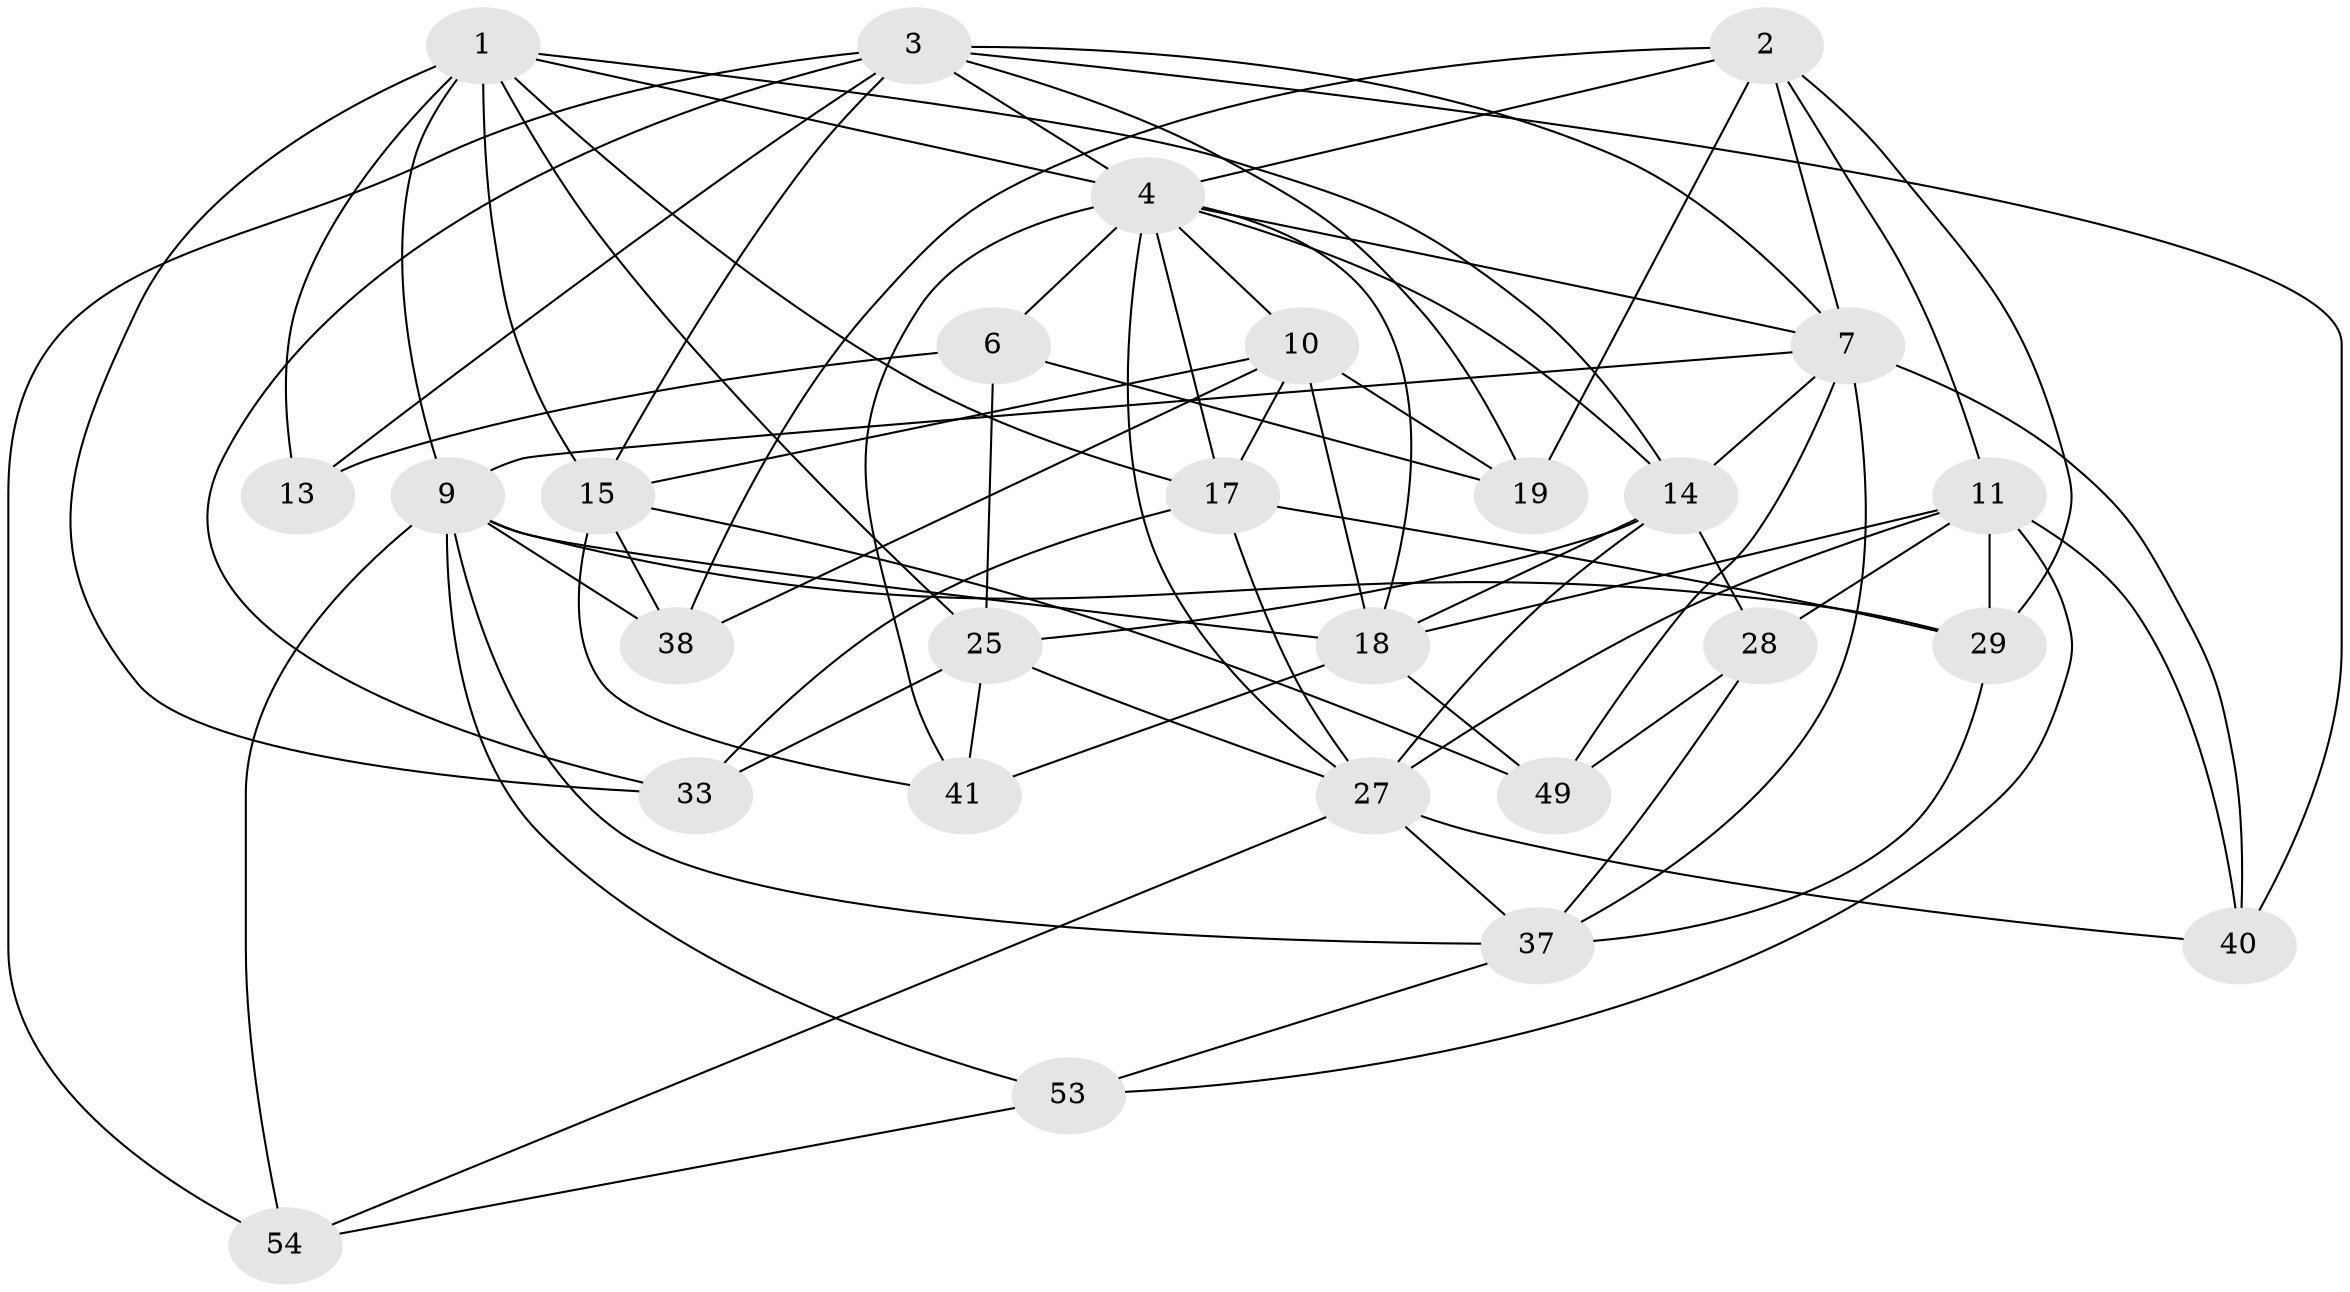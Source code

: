 // original degree distribution, {4: 1.0}
// Generated by graph-tools (version 1.1) at 2025/20/03/04/25 18:20:53]
// undirected, 27 vertices, 78 edges
graph export_dot {
graph [start="1"]
  node [color=gray90,style=filled];
  1 [super="+8"];
  2 [super="+23"];
  3 [super="+36+46"];
  4 [super="+26+16+5"];
  6;
  7 [super="+47+51"];
  9 [super="+21"];
  10 [super="+24"];
  11 [super="+12"];
  13;
  14 [super="+31"];
  15 [super="+48"];
  17 [super="+32"];
  18 [super="+30"];
  19;
  25 [super="+55"];
  27 [super="+44+43"];
  28;
  29 [super="+52"];
  33;
  37 [super="+45"];
  38;
  40;
  41;
  49;
  53;
  54;
  1 -- 13;
  1 -- 33;
  1 -- 17;
  1 -- 4;
  1 -- 25;
  1 -- 9;
  1 -- 15;
  1 -- 14;
  2 -- 11;
  2 -- 38;
  2 -- 19;
  2 -- 29;
  2 -- 4;
  2 -- 7;
  3 -- 40;
  3 -- 19;
  3 -- 13 [weight=2];
  3 -- 15;
  3 -- 4 [weight=2];
  3 -- 33;
  3 -- 54;
  3 -- 7;
  4 -- 41;
  4 -- 7;
  4 -- 17;
  4 -- 27;
  4 -- 18;
  4 -- 10;
  4 -- 6;
  4 -- 14;
  6 -- 13;
  6 -- 25;
  6 -- 19;
  7 -- 49;
  7 -- 40;
  7 -- 37;
  7 -- 14;
  7 -- 9;
  9 -- 54;
  9 -- 37;
  9 -- 38;
  9 -- 53;
  9 -- 29;
  9 -- 18;
  10 -- 19;
  10 -- 17;
  10 -- 15;
  10 -- 18;
  10 -- 38;
  11 -- 28;
  11 -- 27;
  11 -- 18;
  11 -- 53;
  11 -- 40;
  11 -- 29 [weight=2];
  14 -- 28;
  14 -- 25;
  14 -- 27;
  14 -- 18 [weight=2];
  15 -- 49;
  15 -- 38;
  15 -- 41;
  17 -- 33;
  17 -- 27;
  17 -- 29;
  18 -- 49;
  18 -- 41;
  25 -- 33;
  25 -- 41;
  25 -- 27;
  27 -- 40;
  27 -- 54;
  27 -- 37;
  28 -- 49;
  28 -- 37;
  29 -- 37;
  37 -- 53;
  53 -- 54;
}
